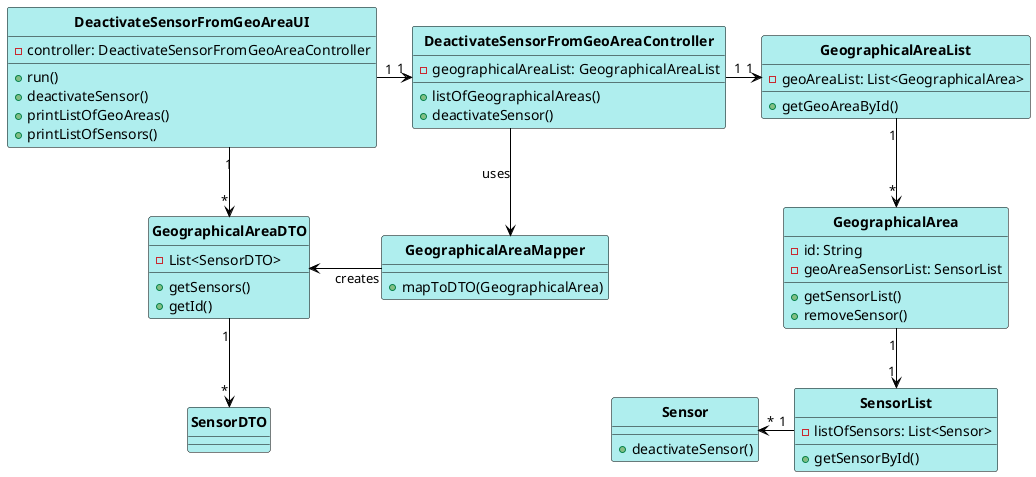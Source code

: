 @startuml
skinparam linetype ortho

skinparam class {
	BackgroundColor PaleTurquoise
	ArrowColor Black
	BorderColor Black
	FontStyle Bold
}

hide circle
DeactivateSensorFromGeoAreaUI "1" -right-> "1" DeactivateSensorFromGeoAreaController
DeactivateSensorFromGeoAreaController "1" -right-> "1" GeographicalAreaList
GeographicalArea "1" --> "1" SensorList
GeographicalAreaList "1" --> "*" GeographicalArea
DeactivateSensorFromGeoAreaController --> GeographicalAreaMapper: uses

GeographicalAreaMapper -left-> GeographicalAreaDTO : creates
DeactivateSensorFromGeoAreaUI "1"--> "*" GeographicalAreaDTO
SensorList "1" -left-> "*" Sensor
GeographicalAreaDTO "1" -down-> "*" SensorDTO

Class DeactivateSensorFromGeoAreaUI {
-controller: DeactivateSensorFromGeoAreaController
+run()
+deactivateSensor()
+printListOfGeoAreas()
+printListOfSensors()
}

Class DeactivateSensorFromGeoAreaController {
-geographicalAreaList: GeographicalAreaList
+listOfGeographicalAreas()
+deactivateSensor()
}

Class GeographicalAreaMapper{
+mapToDTO(GeographicalArea)
}

Class GeographicalAreaList {
-geoAreaList: List<GeographicalArea>
+getGeoAreaById()
}

Class GeographicalArea {
-id: String
-geoAreaSensorList: SensorList
+getSensorList()
+removeSensor()
}

Class SensorList {
-listOfSensors: List<Sensor>
+getSensorById()
}

Class Sensor{
+deactivateSensor()
}

Class GeographicalAreaDTO{
-List<SensorDTO>
+getSensors()
+getId()
}

@enduml